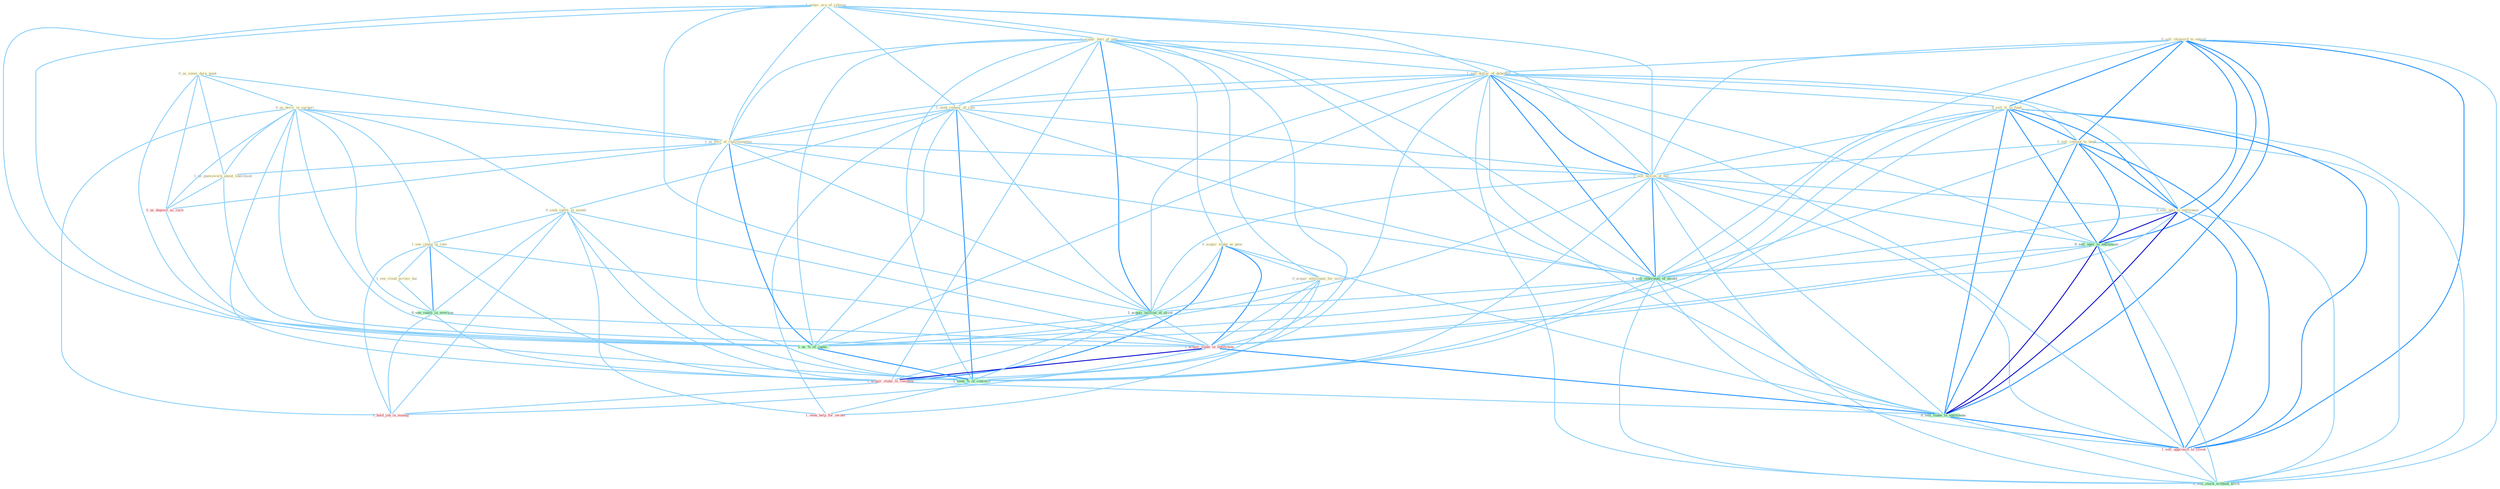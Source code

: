 Graph G{ 
    node
    [shape=polygon,style=filled,width=.5,height=.06,color="#BDFCC9",fixedsize=true,fontsize=4,
    fontcolor="#2f4f4f"];
    {node
    [color="#ffffe0", fontcolor="#8b7d6b"] "1_usher_era_of_reform " "1_acquir_busi_of_unit " "0_sell_shipyard_to_outsid " "0_acquir_stake_at_penc " "0_us_some_dure_quak " "0_us_devic_in_surgeri " "1_sell_dollar_of_debentur " "1_seek_rehear_of_rule " "0_seek_safeti_in_month " "0_acquir_entitynam_for_million " "0_sell_%_to_fund " "0_sell_comput_to_bank " "1_see_chang_in_rate " "1_us_forc_of_chairmanship " "1_see_cloud_across_bai " "1_sell_billion_of_bill " "0_sell_unit_to_entitynam " "1_us_guesswork_about_likelihood "}
{node [color="#fff0f5", fontcolor="#b22222"] "0_us_deposit_as_cach " "1_acquir_stake_in_entitynam " "1_acquir_stake_in_compani " "1_sell_approach_to_client " "1_hold_job_in_manag " "1_seek_help_for_owner "}
edge [color="#B0E2FF"];

	"1_usher_era_of_reform " -- "1_acquir_busi_of_unit " [w="1", color="#87cefa" ];
	"1_usher_era_of_reform " -- "1_sell_dollar_of_debentur " [w="1", color="#87cefa" ];
	"1_usher_era_of_reform " -- "1_seek_rehear_of_rule " [w="1", color="#87cefa" ];
	"1_usher_era_of_reform " -- "1_us_forc_of_chairmanship " [w="1", color="#87cefa" ];
	"1_usher_era_of_reform " -- "1_sell_billion_of_bill " [w="1", color="#87cefa" ];
	"1_usher_era_of_reform " -- "1_sell_othernum_of_model " [w="1", color="#87cefa" ];
	"1_usher_era_of_reform " -- "1_acquir_million_of_asset " [w="1", color="#87cefa" ];
	"1_usher_era_of_reform " -- "1_us_%_of_capac " [w="1", color="#87cefa" ];
	"1_usher_era_of_reform " -- "1_seek_%_of_concern " [w="1", color="#87cefa" ];
	"1_acquir_busi_of_unit " -- "0_acquir_stake_at_penc " [w="1", color="#87cefa" ];
	"1_acquir_busi_of_unit " -- "1_sell_dollar_of_debentur " [w="1", color="#87cefa" ];
	"1_acquir_busi_of_unit " -- "1_seek_rehear_of_rule " [w="1", color="#87cefa" ];
	"1_acquir_busi_of_unit " -- "0_acquir_entitynam_for_million " [w="1", color="#87cefa" ];
	"1_acquir_busi_of_unit " -- "1_us_forc_of_chairmanship " [w="1", color="#87cefa" ];
	"1_acquir_busi_of_unit " -- "1_sell_billion_of_bill " [w="1", color="#87cefa" ];
	"1_acquir_busi_of_unit " -- "1_sell_othernum_of_model " [w="1", color="#87cefa" ];
	"1_acquir_busi_of_unit " -- "1_acquir_million_of_asset " [w="2", color="#1e90ff" , len=0.8];
	"1_acquir_busi_of_unit " -- "1_acquir_stake_in_entitynam " [w="1", color="#87cefa" ];
	"1_acquir_busi_of_unit " -- "1_acquir_stake_in_compani " [w="1", color="#87cefa" ];
	"1_acquir_busi_of_unit " -- "1_us_%_of_capac " [w="1", color="#87cefa" ];
	"1_acquir_busi_of_unit " -- "1_seek_%_of_concern " [w="1", color="#87cefa" ];
	"0_sell_shipyard_to_outsid " -- "1_sell_dollar_of_debentur " [w="1", color="#87cefa" ];
	"0_sell_shipyard_to_outsid " -- "0_sell_%_to_fund " [w="2", color="#1e90ff" , len=0.8];
	"0_sell_shipyard_to_outsid " -- "0_sell_comput_to_bank " [w="2", color="#1e90ff" , len=0.8];
	"0_sell_shipyard_to_outsid " -- "1_sell_billion_of_bill " [w="1", color="#87cefa" ];
	"0_sell_shipyard_to_outsid " -- "0_sell_unit_to_entitynam " [w="2", color="#1e90ff" , len=0.8];
	"0_sell_shipyard_to_outsid " -- "0_sell_oper_to_entitynam " [w="2", color="#1e90ff" , len=0.8];
	"0_sell_shipyard_to_outsid " -- "1_sell_othernum_of_model " [w="1", color="#87cefa" ];
	"0_sell_shipyard_to_outsid " -- "0_sell_stake_to_entitynam " [w="2", color="#1e90ff" , len=0.8];
	"0_sell_shipyard_to_outsid " -- "1_sell_approach_to_client " [w="2", color="#1e90ff" , len=0.8];
	"0_sell_shipyard_to_outsid " -- "0_sell_stock_without_hitch " [w="1", color="#87cefa" ];
	"0_acquir_stake_at_penc " -- "0_acquir_entitynam_for_million " [w="1", color="#87cefa" ];
	"0_acquir_stake_at_penc " -- "1_acquir_million_of_asset " [w="1", color="#87cefa" ];
	"0_acquir_stake_at_penc " -- "1_acquir_stake_in_entitynam " [w="2", color="#1e90ff" , len=0.8];
	"0_acquir_stake_at_penc " -- "1_acquir_stake_in_compani " [w="2", color="#1e90ff" , len=0.8];
	"0_acquir_stake_at_penc " -- "0_sell_stake_to_entitynam " [w="1", color="#87cefa" ];
	"0_us_some_dure_quak " -- "0_us_devic_in_surgeri " [w="1", color="#87cefa" ];
	"0_us_some_dure_quak " -- "1_us_forc_of_chairmanship " [w="1", color="#87cefa" ];
	"0_us_some_dure_quak " -- "1_us_guesswork_about_likelihood " [w="1", color="#87cefa" ];
	"0_us_some_dure_quak " -- "0_us_deposit_as_cach " [w="1", color="#87cefa" ];
	"0_us_some_dure_quak " -- "1_us_%_of_capac " [w="1", color="#87cefa" ];
	"0_us_devic_in_surgeri " -- "0_seek_safeti_in_month " [w="1", color="#87cefa" ];
	"0_us_devic_in_surgeri " -- "1_see_chang_in_rate " [w="1", color="#87cefa" ];
	"0_us_devic_in_surgeri " -- "1_us_forc_of_chairmanship " [w="1", color="#87cefa" ];
	"0_us_devic_in_surgeri " -- "1_us_guesswork_about_likelihood " [w="1", color="#87cefa" ];
	"0_us_devic_in_surgeri " -- "0_see_vaniti_in_everyon " [w="1", color="#87cefa" ];
	"0_us_devic_in_surgeri " -- "0_us_deposit_as_cach " [w="1", color="#87cefa" ];
	"0_us_devic_in_surgeri " -- "1_acquir_stake_in_entitynam " [w="1", color="#87cefa" ];
	"0_us_devic_in_surgeri " -- "1_acquir_stake_in_compani " [w="1", color="#87cefa" ];
	"0_us_devic_in_surgeri " -- "1_us_%_of_capac " [w="1", color="#87cefa" ];
	"0_us_devic_in_surgeri " -- "1_hold_job_in_manag " [w="1", color="#87cefa" ];
	"1_sell_dollar_of_debentur " -- "1_seek_rehear_of_rule " [w="1", color="#87cefa" ];
	"1_sell_dollar_of_debentur " -- "0_sell_%_to_fund " [w="1", color="#87cefa" ];
	"1_sell_dollar_of_debentur " -- "0_sell_comput_to_bank " [w="1", color="#87cefa" ];
	"1_sell_dollar_of_debentur " -- "1_us_forc_of_chairmanship " [w="1", color="#87cefa" ];
	"1_sell_dollar_of_debentur " -- "1_sell_billion_of_bill " [w="2", color="#1e90ff" , len=0.8];
	"1_sell_dollar_of_debentur " -- "0_sell_unit_to_entitynam " [w="1", color="#87cefa" ];
	"1_sell_dollar_of_debentur " -- "0_sell_oper_to_entitynam " [w="1", color="#87cefa" ];
	"1_sell_dollar_of_debentur " -- "1_sell_othernum_of_model " [w="2", color="#1e90ff" , len=0.8];
	"1_sell_dollar_of_debentur " -- "1_acquir_million_of_asset " [w="1", color="#87cefa" ];
	"1_sell_dollar_of_debentur " -- "0_sell_stake_to_entitynam " [w="1", color="#87cefa" ];
	"1_sell_dollar_of_debentur " -- "1_us_%_of_capac " [w="1", color="#87cefa" ];
	"1_sell_dollar_of_debentur " -- "1_sell_approach_to_client " [w="1", color="#87cefa" ];
	"1_sell_dollar_of_debentur " -- "0_sell_stock_without_hitch " [w="1", color="#87cefa" ];
	"1_sell_dollar_of_debentur " -- "1_seek_%_of_concern " [w="1", color="#87cefa" ];
	"1_seek_rehear_of_rule " -- "0_seek_safeti_in_month " [w="1", color="#87cefa" ];
	"1_seek_rehear_of_rule " -- "1_us_forc_of_chairmanship " [w="1", color="#87cefa" ];
	"1_seek_rehear_of_rule " -- "1_sell_billion_of_bill " [w="1", color="#87cefa" ];
	"1_seek_rehear_of_rule " -- "1_sell_othernum_of_model " [w="1", color="#87cefa" ];
	"1_seek_rehear_of_rule " -- "1_acquir_million_of_asset " [w="1", color="#87cefa" ];
	"1_seek_rehear_of_rule " -- "1_us_%_of_capac " [w="1", color="#87cefa" ];
	"1_seek_rehear_of_rule " -- "1_seek_%_of_concern " [w="2", color="#1e90ff" , len=0.8];
	"1_seek_rehear_of_rule " -- "1_seek_help_for_owner " [w="1", color="#87cefa" ];
	"0_seek_safeti_in_month " -- "1_see_chang_in_rate " [w="1", color="#87cefa" ];
	"0_seek_safeti_in_month " -- "0_see_vaniti_in_everyon " [w="1", color="#87cefa" ];
	"0_seek_safeti_in_month " -- "1_acquir_stake_in_entitynam " [w="1", color="#87cefa" ];
	"0_seek_safeti_in_month " -- "1_acquir_stake_in_compani " [w="1", color="#87cefa" ];
	"0_seek_safeti_in_month " -- "1_hold_job_in_manag " [w="1", color="#87cefa" ];
	"0_seek_safeti_in_month " -- "1_seek_%_of_concern " [w="1", color="#87cefa" ];
	"0_seek_safeti_in_month " -- "1_seek_help_for_owner " [w="1", color="#87cefa" ];
	"0_acquir_entitynam_for_million " -- "1_acquir_million_of_asset " [w="1", color="#87cefa" ];
	"0_acquir_entitynam_for_million " -- "1_acquir_stake_in_entitynam " [w="1", color="#87cefa" ];
	"0_acquir_entitynam_for_million " -- "1_acquir_stake_in_compani " [w="1", color="#87cefa" ];
	"0_acquir_entitynam_for_million " -- "1_seek_help_for_owner " [w="1", color="#87cefa" ];
	"0_sell_%_to_fund " -- "0_sell_comput_to_bank " [w="2", color="#1e90ff" , len=0.8];
	"0_sell_%_to_fund " -- "1_sell_billion_of_bill " [w="1", color="#87cefa" ];
	"0_sell_%_to_fund " -- "0_sell_unit_to_entitynam " [w="2", color="#1e90ff" , len=0.8];
	"0_sell_%_to_fund " -- "0_sell_oper_to_entitynam " [w="2", color="#1e90ff" , len=0.8];
	"0_sell_%_to_fund " -- "1_sell_othernum_of_model " [w="1", color="#87cefa" ];
	"0_sell_%_to_fund " -- "0_sell_stake_to_entitynam " [w="2", color="#1e90ff" , len=0.8];
	"0_sell_%_to_fund " -- "1_us_%_of_capac " [w="1", color="#87cefa" ];
	"0_sell_%_to_fund " -- "1_sell_approach_to_client " [w="2", color="#1e90ff" , len=0.8];
	"0_sell_%_to_fund " -- "0_sell_stock_without_hitch " [w="1", color="#87cefa" ];
	"0_sell_%_to_fund " -- "1_seek_%_of_concern " [w="1", color="#87cefa" ];
	"0_sell_comput_to_bank " -- "1_sell_billion_of_bill " [w="1", color="#87cefa" ];
	"0_sell_comput_to_bank " -- "0_sell_unit_to_entitynam " [w="2", color="#1e90ff" , len=0.8];
	"0_sell_comput_to_bank " -- "0_sell_oper_to_entitynam " [w="2", color="#1e90ff" , len=0.8];
	"0_sell_comput_to_bank " -- "1_sell_othernum_of_model " [w="1", color="#87cefa" ];
	"0_sell_comput_to_bank " -- "0_sell_stake_to_entitynam " [w="2", color="#1e90ff" , len=0.8];
	"0_sell_comput_to_bank " -- "1_sell_approach_to_client " [w="2", color="#1e90ff" , len=0.8];
	"0_sell_comput_to_bank " -- "0_sell_stock_without_hitch " [w="1", color="#87cefa" ];
	"1_see_chang_in_rate " -- "1_see_cloud_across_bai " [w="1", color="#87cefa" ];
	"1_see_chang_in_rate " -- "0_see_vaniti_in_everyon " [w="2", color="#1e90ff" , len=0.8];
	"1_see_chang_in_rate " -- "1_acquir_stake_in_entitynam " [w="1", color="#87cefa" ];
	"1_see_chang_in_rate " -- "1_acquir_stake_in_compani " [w="1", color="#87cefa" ];
	"1_see_chang_in_rate " -- "1_hold_job_in_manag " [w="1", color="#87cefa" ];
	"1_us_forc_of_chairmanship " -- "1_sell_billion_of_bill " [w="1", color="#87cefa" ];
	"1_us_forc_of_chairmanship " -- "1_us_guesswork_about_likelihood " [w="1", color="#87cefa" ];
	"1_us_forc_of_chairmanship " -- "1_sell_othernum_of_model " [w="1", color="#87cefa" ];
	"1_us_forc_of_chairmanship " -- "1_acquir_million_of_asset " [w="1", color="#87cefa" ];
	"1_us_forc_of_chairmanship " -- "0_us_deposit_as_cach " [w="1", color="#87cefa" ];
	"1_us_forc_of_chairmanship " -- "1_us_%_of_capac " [w="2", color="#1e90ff" , len=0.8];
	"1_us_forc_of_chairmanship " -- "1_seek_%_of_concern " [w="1", color="#87cefa" ];
	"1_see_cloud_across_bai " -- "0_see_vaniti_in_everyon " [w="1", color="#87cefa" ];
	"1_sell_billion_of_bill " -- "0_sell_unit_to_entitynam " [w="1", color="#87cefa" ];
	"1_sell_billion_of_bill " -- "0_sell_oper_to_entitynam " [w="1", color="#87cefa" ];
	"1_sell_billion_of_bill " -- "1_sell_othernum_of_model " [w="2", color="#1e90ff" , len=0.8];
	"1_sell_billion_of_bill " -- "1_acquir_million_of_asset " [w="1", color="#87cefa" ];
	"1_sell_billion_of_bill " -- "0_sell_stake_to_entitynam " [w="1", color="#87cefa" ];
	"1_sell_billion_of_bill " -- "1_us_%_of_capac " [w="1", color="#87cefa" ];
	"1_sell_billion_of_bill " -- "1_sell_approach_to_client " [w="1", color="#87cefa" ];
	"1_sell_billion_of_bill " -- "0_sell_stock_without_hitch " [w="1", color="#87cefa" ];
	"1_sell_billion_of_bill " -- "1_seek_%_of_concern " [w="1", color="#87cefa" ];
	"0_sell_unit_to_entitynam " -- "0_sell_oper_to_entitynam " [w="3", color="#0000cd" , len=0.6];
	"0_sell_unit_to_entitynam " -- "1_sell_othernum_of_model " [w="1", color="#87cefa" ];
	"0_sell_unit_to_entitynam " -- "1_acquir_stake_in_entitynam " [w="1", color="#87cefa" ];
	"0_sell_unit_to_entitynam " -- "0_sell_stake_to_entitynam " [w="3", color="#0000cd" , len=0.6];
	"0_sell_unit_to_entitynam " -- "1_sell_approach_to_client " [w="2", color="#1e90ff" , len=0.8];
	"0_sell_unit_to_entitynam " -- "0_sell_stock_without_hitch " [w="1", color="#87cefa" ];
	"1_us_guesswork_about_likelihood " -- "0_us_deposit_as_cach " [w="1", color="#87cefa" ];
	"1_us_guesswork_about_likelihood " -- "1_us_%_of_capac " [w="1", color="#87cefa" ];
	"0_sell_oper_to_entitynam " -- "1_sell_othernum_of_model " [w="1", color="#87cefa" ];
	"0_sell_oper_to_entitynam " -- "1_acquir_stake_in_entitynam " [w="1", color="#87cefa" ];
	"0_sell_oper_to_entitynam " -- "0_sell_stake_to_entitynam " [w="3", color="#0000cd" , len=0.6];
	"0_sell_oper_to_entitynam " -- "1_sell_approach_to_client " [w="2", color="#1e90ff" , len=0.8];
	"0_sell_oper_to_entitynam " -- "0_sell_stock_without_hitch " [w="1", color="#87cefa" ];
	"1_sell_othernum_of_model " -- "1_acquir_million_of_asset " [w="1", color="#87cefa" ];
	"1_sell_othernum_of_model " -- "0_sell_stake_to_entitynam " [w="1", color="#87cefa" ];
	"1_sell_othernum_of_model " -- "1_us_%_of_capac " [w="1", color="#87cefa" ];
	"1_sell_othernum_of_model " -- "1_sell_approach_to_client " [w="1", color="#87cefa" ];
	"1_sell_othernum_of_model " -- "0_sell_stock_without_hitch " [w="1", color="#87cefa" ];
	"1_sell_othernum_of_model " -- "1_seek_%_of_concern " [w="1", color="#87cefa" ];
	"0_see_vaniti_in_everyon " -- "1_acquir_stake_in_entitynam " [w="1", color="#87cefa" ];
	"0_see_vaniti_in_everyon " -- "1_acquir_stake_in_compani " [w="1", color="#87cefa" ];
	"0_see_vaniti_in_everyon " -- "1_hold_job_in_manag " [w="1", color="#87cefa" ];
	"1_acquir_million_of_asset " -- "1_acquir_stake_in_entitynam " [w="1", color="#87cefa" ];
	"1_acquir_million_of_asset " -- "1_acquir_stake_in_compani " [w="1", color="#87cefa" ];
	"1_acquir_million_of_asset " -- "1_us_%_of_capac " [w="1", color="#87cefa" ];
	"1_acquir_million_of_asset " -- "1_seek_%_of_concern " [w="1", color="#87cefa" ];
	"0_us_deposit_as_cach " -- "1_us_%_of_capac " [w="1", color="#87cefa" ];
	"1_acquir_stake_in_entitynam " -- "1_acquir_stake_in_compani " [w="3", color="#0000cd" , len=0.6];
	"1_acquir_stake_in_entitynam " -- "0_sell_stake_to_entitynam " [w="2", color="#1e90ff" , len=0.8];
	"1_acquir_stake_in_entitynam " -- "1_hold_job_in_manag " [w="1", color="#87cefa" ];
	"1_acquir_stake_in_compani " -- "0_sell_stake_to_entitynam " [w="1", color="#87cefa" ];
	"1_acquir_stake_in_compani " -- "1_hold_job_in_manag " [w="1", color="#87cefa" ];
	"0_sell_stake_to_entitynam " -- "1_sell_approach_to_client " [w="2", color="#1e90ff" , len=0.8];
	"0_sell_stake_to_entitynam " -- "0_sell_stock_without_hitch " [w="1", color="#87cefa" ];
	"1_us_%_of_capac " -- "1_seek_%_of_concern " [w="2", color="#1e90ff" , len=0.8];
	"1_sell_approach_to_client " -- "0_sell_stock_without_hitch " [w="1", color="#87cefa" ];
	"1_seek_%_of_concern " -- "1_seek_help_for_owner " [w="1", color="#87cefa" ];
}